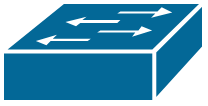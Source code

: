 <mxfile>
    <diagram id="8friYQQBkp_4WdqYGGaq" name="Page-1">
        <mxGraphModel dx="414" dy="471" grid="1" gridSize="10" guides="1" tooltips="1" connect="1" arrows="1" fold="1" page="1" pageScale="1" pageWidth="850" pageHeight="1100" math="0" shadow="0">
            <root>
                <mxCell id="0"/>
                <mxCell id="1" parent="0"/>
                <mxCell id="2" value="" style="shape=mxgraph.cisco.switches.workgroup_switch;sketch=0;html=1;pointerEvents=1;dashed=0;fillColor=#036897;strokeColor=#ffffff;strokeWidth=2;verticalLabelPosition=bottom;verticalAlign=top;align=center;outlineConnect=0;" vertex="1" parent="1">
                    <mxGeometry x="200" y="160" width="101" height="50" as="geometry"/>
                </mxCell>
            </root>
        </mxGraphModel>
    </diagram>
</mxfile>